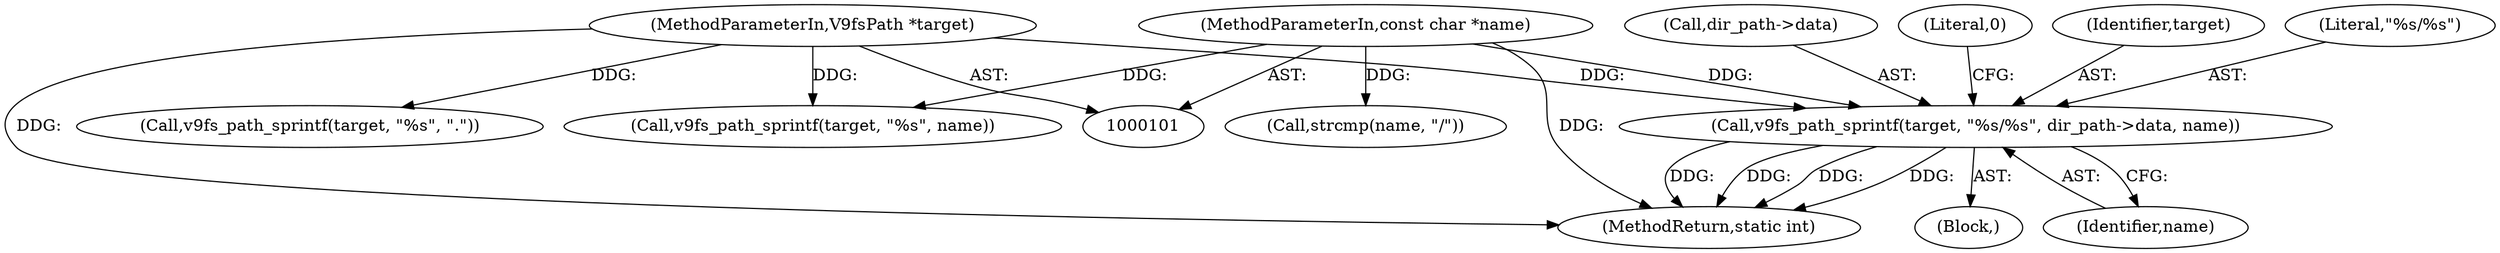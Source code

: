 digraph "0_qemu_9c6b899f7a46893ab3b671e341a2234e9c0c060e@API" {
"1000110" [label="(Call,v9fs_path_sprintf(target, \"%s/%s\", dir_path->data, name))"];
"1000105" [label="(MethodParameterIn,V9fsPath *target)"];
"1000104" [label="(MethodParameterIn,const char *name)"];
"1000105" [label="(MethodParameterIn,V9fsPath *target)"];
"1000123" [label="(Call,v9fs_path_sprintf(target, \"%s\", name))"];
"1000113" [label="(Call,dir_path->data)"];
"1000134" [label="(Literal,0)"];
"1000111" [label="(Identifier,target)"];
"1000135" [label="(MethodReturn,static int)"];
"1000110" [label="(Call,v9fs_path_sprintf(target, \"%s/%s\", dir_path->data, name))"];
"1000109" [label="(Block,)"];
"1000104" [label="(MethodParameterIn,const char *name)"];
"1000129" [label="(Call,v9fs_path_sprintf(target, \"%s\", \".\"))"];
"1000119" [label="(Call,strcmp(name, \"/\"))"];
"1000112" [label="(Literal,\"%s/%s\")"];
"1000116" [label="(Identifier,name)"];
"1000110" -> "1000109"  [label="AST: "];
"1000110" -> "1000116"  [label="CFG: "];
"1000111" -> "1000110"  [label="AST: "];
"1000112" -> "1000110"  [label="AST: "];
"1000113" -> "1000110"  [label="AST: "];
"1000116" -> "1000110"  [label="AST: "];
"1000134" -> "1000110"  [label="CFG: "];
"1000110" -> "1000135"  [label="DDG: "];
"1000110" -> "1000135"  [label="DDG: "];
"1000110" -> "1000135"  [label="DDG: "];
"1000110" -> "1000135"  [label="DDG: "];
"1000105" -> "1000110"  [label="DDG: "];
"1000104" -> "1000110"  [label="DDG: "];
"1000105" -> "1000101"  [label="AST: "];
"1000105" -> "1000135"  [label="DDG: "];
"1000105" -> "1000123"  [label="DDG: "];
"1000105" -> "1000129"  [label="DDG: "];
"1000104" -> "1000101"  [label="AST: "];
"1000104" -> "1000135"  [label="DDG: "];
"1000104" -> "1000119"  [label="DDG: "];
"1000104" -> "1000123"  [label="DDG: "];
}
